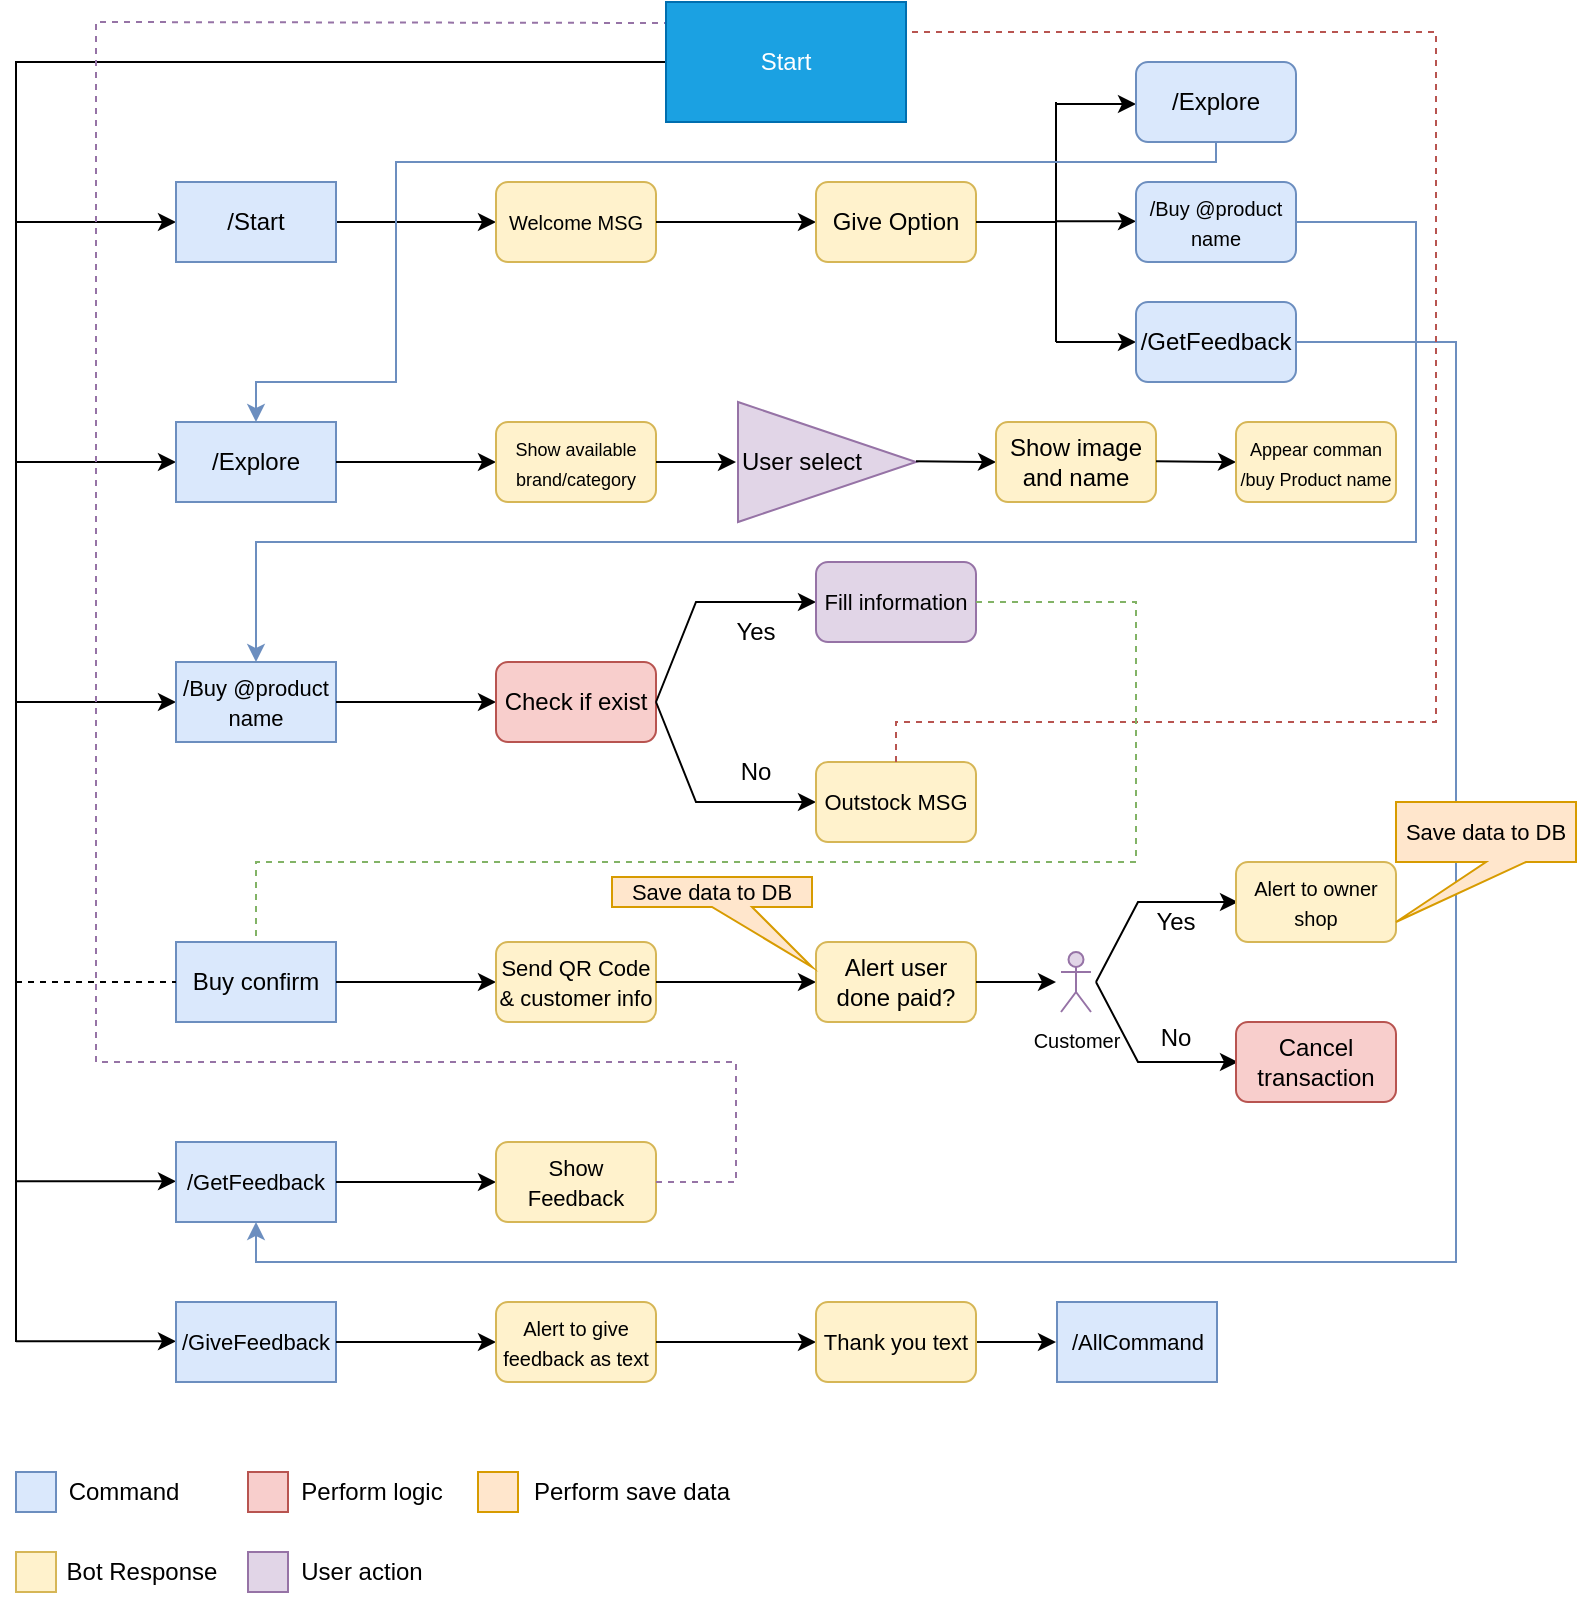 <mxfile version="24.3.1" type="github">
  <diagram name="Page-1" id="3qRTYB-W6DVtZSkNG54B">
    <mxGraphModel dx="989" dy="514" grid="1" gridSize="10" guides="1" tooltips="1" connect="1" arrows="1" fold="1" page="1" pageScale="1" pageWidth="850" pageHeight="1100" math="0" shadow="0">
      <root>
        <mxCell id="0" />
        <mxCell id="1" parent="0" />
        <mxCell id="3gx5oRPi2DEivFw2YjSp-3" value="" style="endArrow=none;html=1;rounded=0;entryX=0;entryY=0.5;entryDx=0;entryDy=0;" edge="1" parent="1">
          <mxGeometry width="50" height="50" relative="1" as="geometry">
            <mxPoint x="40" y="680" as="sourcePoint" />
            <mxPoint x="365" y="40" as="targetPoint" />
            <Array as="points">
              <mxPoint x="40" y="40" />
            </Array>
          </mxGeometry>
        </mxCell>
        <mxCell id="3gx5oRPi2DEivFw2YjSp-4" value="" style="endArrow=classic;html=1;rounded=0;" edge="1" parent="1">
          <mxGeometry width="50" height="50" relative="1" as="geometry">
            <mxPoint x="40" y="120" as="sourcePoint" />
            <mxPoint x="120" y="120" as="targetPoint" />
          </mxGeometry>
        </mxCell>
        <mxCell id="3gx5oRPi2DEivFw2YjSp-6" value="" style="endArrow=classic;html=1;rounded=0;exitX=1;exitY=0.5;exitDx=0;exitDy=0;" edge="1" parent="1">
          <mxGeometry width="50" height="50" relative="1" as="geometry">
            <mxPoint x="200" y="120" as="sourcePoint" />
            <mxPoint x="280" y="120" as="targetPoint" />
          </mxGeometry>
        </mxCell>
        <mxCell id="3gx5oRPi2DEivFw2YjSp-7" value="&lt;font style=&quot;font-size: 10px;&quot;&gt;Welcome MSG&lt;/font&gt;" style="rounded=1;whiteSpace=wrap;html=1;fillColor=#fff2cc;strokeColor=#d6b656;" vertex="1" parent="1">
          <mxGeometry x="280" y="100" width="80" height="40" as="geometry" />
        </mxCell>
        <mxCell id="3gx5oRPi2DEivFw2YjSp-9" value="" style="endArrow=classic;html=1;rounded=0;exitX=1;exitY=0.5;exitDx=0;exitDy=0;" edge="1" parent="1" source="3gx5oRPi2DEivFw2YjSp-7">
          <mxGeometry width="50" height="50" relative="1" as="geometry">
            <mxPoint x="400" y="120" as="sourcePoint" />
            <mxPoint x="440" y="120" as="targetPoint" />
          </mxGeometry>
        </mxCell>
        <mxCell id="3gx5oRPi2DEivFw2YjSp-10" value="Give Option" style="rounded=1;whiteSpace=wrap;html=1;fillColor=#fff2cc;strokeColor=#d6b656;" vertex="1" parent="1">
          <mxGeometry x="440" y="100" width="80" height="40" as="geometry" />
        </mxCell>
        <mxCell id="3gx5oRPi2DEivFw2YjSp-11" value="" style="endArrow=none;html=1;rounded=0;" edge="1" parent="1">
          <mxGeometry width="50" height="50" relative="1" as="geometry">
            <mxPoint x="560" y="180" as="sourcePoint" />
            <mxPoint x="560" y="60" as="targetPoint" />
          </mxGeometry>
        </mxCell>
        <mxCell id="3gx5oRPi2DEivFw2YjSp-13" value="" style="endArrow=none;html=1;rounded=0;exitX=1;exitY=0.5;exitDx=0;exitDy=0;" edge="1" parent="1" source="3gx5oRPi2DEivFw2YjSp-10">
          <mxGeometry width="50" height="50" relative="1" as="geometry">
            <mxPoint x="520" y="180" as="sourcePoint" />
            <mxPoint x="560" y="120" as="targetPoint" />
          </mxGeometry>
        </mxCell>
        <mxCell id="3gx5oRPi2DEivFw2YjSp-14" value="" style="endArrow=classic;html=1;rounded=0;" edge="1" parent="1">
          <mxGeometry width="50" height="50" relative="1" as="geometry">
            <mxPoint x="560" y="61" as="sourcePoint" />
            <mxPoint x="600" y="61" as="targetPoint" />
          </mxGeometry>
        </mxCell>
        <mxCell id="3gx5oRPi2DEivFw2YjSp-15" value="" style="endArrow=classic;html=1;rounded=0;" edge="1" parent="1">
          <mxGeometry width="50" height="50" relative="1" as="geometry">
            <mxPoint x="560" y="119.66" as="sourcePoint" />
            <mxPoint x="600" y="119.66" as="targetPoint" />
          </mxGeometry>
        </mxCell>
        <mxCell id="3gx5oRPi2DEivFw2YjSp-16" value="" style="endArrow=classic;html=1;rounded=0;" edge="1" parent="1">
          <mxGeometry width="50" height="50" relative="1" as="geometry">
            <mxPoint x="560" y="180" as="sourcePoint" />
            <mxPoint x="600" y="180" as="targetPoint" />
          </mxGeometry>
        </mxCell>
        <mxCell id="3gx5oRPi2DEivFw2YjSp-108" style="edgeStyle=orthogonalEdgeStyle;rounded=0;orthogonalLoop=1;jettySize=auto;html=1;entryX=0.5;entryY=0;entryDx=0;entryDy=0;fillColor=#dae8fc;strokeColor=#6c8ebf;" edge="1" parent="1" source="3gx5oRPi2DEivFw2YjSp-17" target="3gx5oRPi2DEivFw2YjSp-21">
          <mxGeometry relative="1" as="geometry">
            <Array as="points">
              <mxPoint x="640" y="90" />
              <mxPoint x="230" y="90" />
              <mxPoint x="230" y="200" />
              <mxPoint x="160" y="200" />
            </Array>
          </mxGeometry>
        </mxCell>
        <mxCell id="3gx5oRPi2DEivFw2YjSp-17" value="/Explore" style="rounded=1;whiteSpace=wrap;html=1;fillColor=#dae8fc;strokeColor=#6c8ebf;" vertex="1" parent="1">
          <mxGeometry x="600" y="40" width="80" height="40" as="geometry" />
        </mxCell>
        <mxCell id="3gx5oRPi2DEivFw2YjSp-111" style="edgeStyle=orthogonalEdgeStyle;rounded=0;orthogonalLoop=1;jettySize=auto;html=1;entryX=0.5;entryY=0;entryDx=0;entryDy=0;fillColor=#dae8fc;strokeColor=#6c8ebf;" edge="1" parent="1" source="3gx5oRPi2DEivFw2YjSp-18" target="3gx5oRPi2DEivFw2YjSp-32">
          <mxGeometry relative="1" as="geometry">
            <Array as="points">
              <mxPoint x="740" y="120" />
              <mxPoint x="740" y="280" />
              <mxPoint x="160" y="280" />
            </Array>
          </mxGeometry>
        </mxCell>
        <mxCell id="3gx5oRPi2DEivFw2YjSp-18" value="&lt;font style=&quot;font-size: 10px;&quot;&gt;/Buy @product name&lt;/font&gt;" style="rounded=1;whiteSpace=wrap;html=1;fillColor=#dae8fc;strokeColor=#6c8ebf;" vertex="1" parent="1">
          <mxGeometry x="600" y="100" width="80" height="40" as="geometry" />
        </mxCell>
        <mxCell id="3gx5oRPi2DEivFw2YjSp-113" style="edgeStyle=orthogonalEdgeStyle;rounded=0;orthogonalLoop=1;jettySize=auto;html=1;entryX=0.5;entryY=1;entryDx=0;entryDy=0;exitX=1;exitY=0.5;exitDx=0;exitDy=0;fillColor=#dae8fc;strokeColor=#6c8ebf;" edge="1" parent="1" source="3gx5oRPi2DEivFw2YjSp-19" target="3gx5oRPi2DEivFw2YjSp-70">
          <mxGeometry relative="1" as="geometry">
            <mxPoint x="60" y="590" as="targetPoint" />
            <mxPoint x="636" y="200" as="sourcePoint" />
            <Array as="points">
              <mxPoint x="760" y="180" />
              <mxPoint x="760" y="640" />
              <mxPoint x="160" y="640" />
            </Array>
          </mxGeometry>
        </mxCell>
        <mxCell id="3gx5oRPi2DEivFw2YjSp-19" value="/GetFeedback" style="rounded=1;whiteSpace=wrap;html=1;fillColor=#dae8fc;strokeColor=#6c8ebf;" vertex="1" parent="1">
          <mxGeometry x="600" y="160" width="80" height="40" as="geometry" />
        </mxCell>
        <mxCell id="3gx5oRPi2DEivFw2YjSp-20" value="" style="endArrow=classic;html=1;rounded=0;" edge="1" parent="1">
          <mxGeometry width="50" height="50" relative="1" as="geometry">
            <mxPoint x="40" y="240" as="sourcePoint" />
            <mxPoint x="120" y="240" as="targetPoint" />
          </mxGeometry>
        </mxCell>
        <mxCell id="3gx5oRPi2DEivFw2YjSp-21" value="/Explore" style="rounded=0;whiteSpace=wrap;html=1;fillColor=#dae8fc;strokeColor=#6c8ebf;" vertex="1" parent="1">
          <mxGeometry x="120" y="220" width="80" height="40" as="geometry" />
        </mxCell>
        <mxCell id="3gx5oRPi2DEivFw2YjSp-22" value="" style="endArrow=classic;html=1;rounded=0;exitX=1;exitY=0.5;exitDx=0;exitDy=0;" edge="1" parent="1">
          <mxGeometry width="50" height="50" relative="1" as="geometry">
            <mxPoint x="200" y="240" as="sourcePoint" />
            <mxPoint x="280" y="240" as="targetPoint" />
          </mxGeometry>
        </mxCell>
        <mxCell id="3gx5oRPi2DEivFw2YjSp-23" value="&lt;font style=&quot;font-size: 9px;&quot;&gt;Show available brand/category&lt;/font&gt;" style="rounded=1;whiteSpace=wrap;html=1;fillColor=#fff2cc;strokeColor=#d6b656;" vertex="1" parent="1">
          <mxGeometry x="280" y="220" width="80" height="40" as="geometry" />
        </mxCell>
        <mxCell id="3gx5oRPi2DEivFw2YjSp-24" value="" style="endArrow=classic;html=1;rounded=0;exitX=1;exitY=0.5;exitDx=0;exitDy=0;" edge="1" parent="1" source="3gx5oRPi2DEivFw2YjSp-23">
          <mxGeometry width="50" height="50" relative="1" as="geometry">
            <mxPoint x="380" y="280" as="sourcePoint" />
            <mxPoint x="400" y="240" as="targetPoint" />
          </mxGeometry>
        </mxCell>
        <mxCell id="3gx5oRPi2DEivFw2YjSp-27" value="User select" style="triangle;whiteSpace=wrap;html=1;align=left;fillColor=#e1d5e7;strokeColor=#9673a6;" vertex="1" parent="1">
          <mxGeometry x="401" y="210" width="89" height="60" as="geometry" />
        </mxCell>
        <mxCell id="3gx5oRPi2DEivFw2YjSp-28" value="" style="endArrow=classic;html=1;rounded=0;exitX=1;exitY=0.5;exitDx=0;exitDy=0;" edge="1" parent="1">
          <mxGeometry width="50" height="50" relative="1" as="geometry">
            <mxPoint x="490" y="239.66" as="sourcePoint" />
            <mxPoint x="530" y="240" as="targetPoint" />
          </mxGeometry>
        </mxCell>
        <mxCell id="3gx5oRPi2DEivFw2YjSp-30" value="Show image and name" style="rounded=1;whiteSpace=wrap;html=1;fillColor=#fff2cc;strokeColor=#d6b656;" vertex="1" parent="1">
          <mxGeometry x="530" y="220" width="80" height="40" as="geometry" />
        </mxCell>
        <mxCell id="3gx5oRPi2DEivFw2YjSp-31" value="" style="endArrow=classic;html=1;rounded=0;" edge="1" parent="1">
          <mxGeometry width="50" height="50" relative="1" as="geometry">
            <mxPoint x="40" y="360" as="sourcePoint" />
            <mxPoint x="120" y="360" as="targetPoint" />
          </mxGeometry>
        </mxCell>
        <mxCell id="3gx5oRPi2DEivFw2YjSp-32" value="&lt;font style=&quot;font-size: 11px;&quot;&gt;/Buy @product name&lt;/font&gt;" style="rounded=0;whiteSpace=wrap;html=1;fillColor=#dae8fc;strokeColor=#6c8ebf;" vertex="1" parent="1">
          <mxGeometry x="120" y="340" width="80" height="40" as="geometry" />
        </mxCell>
        <mxCell id="3gx5oRPi2DEivFw2YjSp-34" value="" style="endArrow=classic;html=1;rounded=0;exitX=1;exitY=0.5;exitDx=0;exitDy=0;" edge="1" parent="1">
          <mxGeometry width="50" height="50" relative="1" as="geometry">
            <mxPoint x="200" y="360" as="sourcePoint" />
            <mxPoint x="280" y="360" as="targetPoint" />
          </mxGeometry>
        </mxCell>
        <mxCell id="3gx5oRPi2DEivFw2YjSp-35" value="Check if exist" style="rounded=1;whiteSpace=wrap;html=1;fillColor=#f8cecc;strokeColor=#b85450;" vertex="1" parent="1">
          <mxGeometry x="280" y="340" width="80" height="40" as="geometry" />
        </mxCell>
        <mxCell id="3gx5oRPi2DEivFw2YjSp-36" value="" style="endArrow=classic;html=1;rounded=0;" edge="1" parent="1">
          <mxGeometry width="50" height="50" relative="1" as="geometry">
            <mxPoint x="360" y="360" as="sourcePoint" />
            <mxPoint x="440" y="310" as="targetPoint" />
            <Array as="points">
              <mxPoint x="380" y="310" />
            </Array>
          </mxGeometry>
        </mxCell>
        <mxCell id="3gx5oRPi2DEivFw2YjSp-39" value="" style="endArrow=classic;html=1;rounded=0;exitX=1;exitY=0.5;exitDx=0;exitDy=0;" edge="1" parent="1" source="3gx5oRPi2DEivFw2YjSp-35">
          <mxGeometry width="50" height="50" relative="1" as="geometry">
            <mxPoint x="365" y="385" as="sourcePoint" />
            <mxPoint x="440" y="410" as="targetPoint" />
            <Array as="points">
              <mxPoint x="380" y="410" />
            </Array>
          </mxGeometry>
        </mxCell>
        <mxCell id="3gx5oRPi2DEivFw2YjSp-41" value="&lt;font style=&quot;font-size: 11px;&quot;&gt;Fill information&lt;/font&gt;" style="rounded=1;whiteSpace=wrap;html=1;fillColor=#e1d5e7;strokeColor=#9673a6;" vertex="1" parent="1">
          <mxGeometry x="440" y="290" width="80" height="40" as="geometry" />
        </mxCell>
        <mxCell id="3gx5oRPi2DEivFw2YjSp-42" value="&lt;font style=&quot;font-size: 11px;&quot;&gt;Outstock MSG&lt;/font&gt;" style="rounded=1;whiteSpace=wrap;html=1;fillColor=#fff2cc;strokeColor=#d6b656;" vertex="1" parent="1">
          <mxGeometry x="440" y="390" width="80" height="40" as="geometry" />
        </mxCell>
        <mxCell id="3gx5oRPi2DEivFw2YjSp-43" value="Yes" style="text;html=1;align=center;verticalAlign=middle;whiteSpace=wrap;rounded=0;" vertex="1" parent="1">
          <mxGeometry x="380" y="310" width="60" height="30" as="geometry" />
        </mxCell>
        <mxCell id="3gx5oRPi2DEivFw2YjSp-47" value="No" style="text;html=1;align=center;verticalAlign=middle;whiteSpace=wrap;rounded=0;" vertex="1" parent="1">
          <mxGeometry x="380" y="380" width="60" height="30" as="geometry" />
        </mxCell>
        <mxCell id="3gx5oRPi2DEivFw2YjSp-49" value="" style="endArrow=none;dashed=1;html=1;rounded=0;entryX=1;entryY=0.25;entryDx=0;entryDy=0;fillColor=#f8cecc;strokeColor=#b85450;" edge="1" parent="1">
          <mxGeometry width="50" height="50" relative="1" as="geometry">
            <mxPoint x="480" y="390" as="sourcePoint" />
            <mxPoint x="485.0" y="25" as="targetPoint" />
            <Array as="points">
              <mxPoint x="480" y="390" />
              <mxPoint x="480" y="370" />
              <mxPoint x="520" y="370" />
              <mxPoint x="750" y="370" />
              <mxPoint x="750" y="25" />
            </Array>
          </mxGeometry>
        </mxCell>
        <mxCell id="3gx5oRPi2DEivFw2YjSp-51" value="Buy confirm" style="rounded=0;whiteSpace=wrap;html=1;fillColor=#dae8fc;strokeColor=#6c8ebf;" vertex="1" parent="1">
          <mxGeometry x="120" y="480" width="80" height="40" as="geometry" />
        </mxCell>
        <mxCell id="3gx5oRPi2DEivFw2YjSp-52" value="" style="endArrow=classic;html=1;rounded=0;exitX=1;exitY=0.5;exitDx=0;exitDy=0;" edge="1" parent="1">
          <mxGeometry width="50" height="50" relative="1" as="geometry">
            <mxPoint x="200" y="500" as="sourcePoint" />
            <mxPoint x="280" y="500" as="targetPoint" />
          </mxGeometry>
        </mxCell>
        <mxCell id="3gx5oRPi2DEivFw2YjSp-53" value="&lt;font style=&quot;font-size: 11px;&quot;&gt;Send QR Code &amp;amp; customer info&lt;/font&gt;" style="rounded=1;whiteSpace=wrap;html=1;fillColor=#fff2cc;strokeColor=#d6b656;" vertex="1" parent="1">
          <mxGeometry x="280" y="480" width="80" height="40" as="geometry" />
        </mxCell>
        <mxCell id="3gx5oRPi2DEivFw2YjSp-54" value="" style="endArrow=classic;html=1;rounded=0;exitX=1;exitY=0.5;exitDx=0;exitDy=0;" edge="1" parent="1" source="3gx5oRPi2DEivFw2YjSp-53">
          <mxGeometry width="50" height="50" relative="1" as="geometry">
            <mxPoint x="380" y="520" as="sourcePoint" />
            <mxPoint x="440" y="500" as="targetPoint" />
          </mxGeometry>
        </mxCell>
        <mxCell id="3gx5oRPi2DEivFw2YjSp-55" value="Alert user done paid?" style="rounded=1;whiteSpace=wrap;html=1;fillColor=#fff2cc;strokeColor=#d6b656;" vertex="1" parent="1">
          <mxGeometry x="440" y="480" width="80" height="40" as="geometry" />
        </mxCell>
        <mxCell id="3gx5oRPi2DEivFw2YjSp-56" value="&lt;font style=&quot;font-size: 10px;&quot;&gt;Customer&lt;/font&gt;" style="shape=umlActor;verticalLabelPosition=bottom;verticalAlign=top;html=1;outlineConnect=0;fillColor=#e1d5e7;strokeColor=#9673a6;" vertex="1" parent="1">
          <mxGeometry x="562.5" y="485" width="15" height="30" as="geometry" />
        </mxCell>
        <mxCell id="3gx5oRPi2DEivFw2YjSp-57" value="" style="endArrow=classic;html=1;rounded=0;exitX=1;exitY=0.5;exitDx=0;exitDy=0;" edge="1" parent="1" source="3gx5oRPi2DEivFw2YjSp-55">
          <mxGeometry width="50" height="50" relative="1" as="geometry">
            <mxPoint x="500" y="570" as="sourcePoint" />
            <mxPoint x="560" y="500" as="targetPoint" />
          </mxGeometry>
        </mxCell>
        <mxCell id="3gx5oRPi2DEivFw2YjSp-58" value="" style="endArrow=classic;html=1;rounded=0;" edge="1" parent="1">
          <mxGeometry width="50" height="50" relative="1" as="geometry">
            <mxPoint x="580" y="500" as="sourcePoint" />
            <mxPoint x="651" y="460" as="targetPoint" />
            <Array as="points">
              <mxPoint x="601" y="460" />
            </Array>
          </mxGeometry>
        </mxCell>
        <mxCell id="3gx5oRPi2DEivFw2YjSp-59" value="" style="endArrow=classic;html=1;rounded=0;" edge="1" parent="1">
          <mxGeometry width="50" height="50" relative="1" as="geometry">
            <mxPoint x="580" y="500" as="sourcePoint" />
            <mxPoint x="651" y="540" as="targetPoint" />
            <Array as="points">
              <mxPoint x="601" y="540" />
            </Array>
          </mxGeometry>
        </mxCell>
        <mxCell id="3gx5oRPi2DEivFw2YjSp-60" value="Yes" style="text;html=1;align=center;verticalAlign=middle;whiteSpace=wrap;rounded=0;" vertex="1" parent="1">
          <mxGeometry x="590" y="455" width="60" height="30" as="geometry" />
        </mxCell>
        <mxCell id="3gx5oRPi2DEivFw2YjSp-61" value="No" style="text;html=1;align=center;verticalAlign=middle;whiteSpace=wrap;rounded=0;" vertex="1" parent="1">
          <mxGeometry x="590" y="513" width="60" height="30" as="geometry" />
        </mxCell>
        <mxCell id="3gx5oRPi2DEivFw2YjSp-63" value="&lt;font style=&quot;font-size: 10px;&quot;&gt;Alert to owner shop&lt;/font&gt;" style="rounded=1;whiteSpace=wrap;html=1;fillColor=#fff2cc;strokeColor=#d6b656;" vertex="1" parent="1">
          <mxGeometry x="650" y="440" width="80" height="40" as="geometry" />
        </mxCell>
        <mxCell id="3gx5oRPi2DEivFw2YjSp-67" value="Cancel transaction" style="rounded=1;whiteSpace=wrap;html=1;fillColor=#f8cecc;strokeColor=#b85450;" vertex="1" parent="1">
          <mxGeometry x="650" y="520" width="80" height="40" as="geometry" />
        </mxCell>
        <mxCell id="3gx5oRPi2DEivFw2YjSp-68" value="" style="endArrow=none;dashed=1;html=1;rounded=0;exitX=1;exitY=0.5;exitDx=0;exitDy=0;entryX=0.5;entryY=0;entryDx=0;entryDy=0;fillColor=#d5e8d4;strokeColor=#82b366;" edge="1" parent="1" source="3gx5oRPi2DEivFw2YjSp-41" target="3gx5oRPi2DEivFw2YjSp-51">
          <mxGeometry width="50" height="50" relative="1" as="geometry">
            <mxPoint x="550" y="320" as="sourcePoint" />
            <mxPoint x="240" y="470" as="targetPoint" />
            <Array as="points">
              <mxPoint x="600" y="310" />
              <mxPoint x="600" y="440" />
              <mxPoint x="160" y="440" />
            </Array>
          </mxGeometry>
        </mxCell>
        <mxCell id="3gx5oRPi2DEivFw2YjSp-69" value="" style="endArrow=classic;html=1;rounded=0;" edge="1" parent="1">
          <mxGeometry width="50" height="50" relative="1" as="geometry">
            <mxPoint x="40" y="599.66" as="sourcePoint" />
            <mxPoint x="120" y="599.66" as="targetPoint" />
          </mxGeometry>
        </mxCell>
        <mxCell id="3gx5oRPi2DEivFw2YjSp-70" value="&lt;font style=&quot;font-size: 11px;&quot;&gt;/GetFeedback&lt;/font&gt;" style="rounded=0;whiteSpace=wrap;html=1;fillColor=#dae8fc;strokeColor=#6c8ebf;" vertex="1" parent="1">
          <mxGeometry x="120" y="580" width="80" height="40" as="geometry" />
        </mxCell>
        <mxCell id="3gx5oRPi2DEivFw2YjSp-73" value="" style="endArrow=classic;html=1;rounded=0;exitX=1;exitY=0.5;exitDx=0;exitDy=0;" edge="1" parent="1">
          <mxGeometry width="50" height="50" relative="1" as="geometry">
            <mxPoint x="200" y="600" as="sourcePoint" />
            <mxPoint x="280" y="600" as="targetPoint" />
          </mxGeometry>
        </mxCell>
        <mxCell id="3gx5oRPi2DEivFw2YjSp-74" value="&lt;font style=&quot;font-size: 11px;&quot;&gt;Show Feedback&lt;/font&gt;" style="rounded=1;whiteSpace=wrap;html=1;fillColor=#fff2cc;strokeColor=#d6b656;" vertex="1" parent="1">
          <mxGeometry x="280" y="580" width="80" height="40" as="geometry" />
        </mxCell>
        <mxCell id="3gx5oRPi2DEivFw2YjSp-77" value="" style="endArrow=classic;html=1;rounded=0;" edge="1" parent="1">
          <mxGeometry width="50" height="50" relative="1" as="geometry">
            <mxPoint x="40" y="679.66" as="sourcePoint" />
            <mxPoint x="120" y="679.66" as="targetPoint" />
          </mxGeometry>
        </mxCell>
        <mxCell id="3gx5oRPi2DEivFw2YjSp-78" value="&lt;font style=&quot;font-size: 11px;&quot;&gt;/GiveFeedback&lt;/font&gt;" style="rounded=0;whiteSpace=wrap;html=1;fillColor=#dae8fc;strokeColor=#6c8ebf;" vertex="1" parent="1">
          <mxGeometry x="120" y="660" width="80" height="40" as="geometry" />
        </mxCell>
        <mxCell id="3gx5oRPi2DEivFw2YjSp-81" value="" style="endArrow=classic;html=1;rounded=0;exitX=1;exitY=0.5;exitDx=0;exitDy=0;" edge="1" parent="1">
          <mxGeometry width="50" height="50" relative="1" as="geometry">
            <mxPoint x="200" y="680" as="sourcePoint" />
            <mxPoint x="280" y="680" as="targetPoint" />
          </mxGeometry>
        </mxCell>
        <mxCell id="3gx5oRPi2DEivFw2YjSp-82" value="&lt;font style=&quot;font-size: 10px;&quot;&gt;Alert to give feedback as text&lt;/font&gt;" style="rounded=1;whiteSpace=wrap;html=1;fillColor=#fff2cc;strokeColor=#d6b656;" vertex="1" parent="1">
          <mxGeometry x="280" y="660" width="80" height="40" as="geometry" />
        </mxCell>
        <mxCell id="3gx5oRPi2DEivFw2YjSp-84" value="" style="endArrow=none;dashed=1;html=1;rounded=0;entryX=0.01;entryY=0.175;entryDx=0;entryDy=0;entryPerimeter=0;fillColor=#e1d5e7;strokeColor=#9673a6;" edge="1" parent="1">
          <mxGeometry width="50" height="50" relative="1" as="geometry">
            <mxPoint x="360" y="600" as="sourcePoint" />
            <mxPoint x="366.2" y="20.5" as="targetPoint" />
            <Array as="points">
              <mxPoint x="400" y="600" />
              <mxPoint x="400" y="540" />
              <mxPoint x="80" y="540" />
              <mxPoint x="80" y="20" />
            </Array>
          </mxGeometry>
        </mxCell>
        <mxCell id="3gx5oRPi2DEivFw2YjSp-86" value="" style="endArrow=classic;html=1;rounded=0;exitX=1;exitY=0.5;exitDx=0;exitDy=0;" edge="1" parent="1">
          <mxGeometry width="50" height="50" relative="1" as="geometry">
            <mxPoint x="360" y="680" as="sourcePoint" />
            <mxPoint x="440" y="680" as="targetPoint" />
          </mxGeometry>
        </mxCell>
        <mxCell id="3gx5oRPi2DEivFw2YjSp-116" style="edgeStyle=orthogonalEdgeStyle;rounded=0;orthogonalLoop=1;jettySize=auto;html=1;" edge="1" parent="1" source="3gx5oRPi2DEivFw2YjSp-87">
          <mxGeometry relative="1" as="geometry">
            <mxPoint x="560.0" y="680" as="targetPoint" />
          </mxGeometry>
        </mxCell>
        <mxCell id="3gx5oRPi2DEivFw2YjSp-87" value="&lt;font style=&quot;font-size: 11px;&quot;&gt;Thank you text&lt;/font&gt;" style="rounded=1;whiteSpace=wrap;html=1;fillColor=#fff2cc;strokeColor=#d6b656;" vertex="1" parent="1">
          <mxGeometry x="440" y="660" width="80" height="40" as="geometry" />
        </mxCell>
        <mxCell id="3gx5oRPi2DEivFw2YjSp-88" value="" style="endArrow=classic;html=1;rounded=0;exitX=1;exitY=0.5;exitDx=0;exitDy=0;" edge="1" parent="1">
          <mxGeometry width="50" height="50" relative="1" as="geometry">
            <mxPoint x="610" y="239.66" as="sourcePoint" />
            <mxPoint x="650" y="240" as="targetPoint" />
          </mxGeometry>
        </mxCell>
        <mxCell id="3gx5oRPi2DEivFw2YjSp-89" value="&lt;font style=&quot;font-size: 9px;&quot;&gt;Appear comman /buy Product name&lt;/font&gt;" style="rounded=1;whiteSpace=wrap;html=1;fillColor=#fff2cc;strokeColor=#d6b656;" vertex="1" parent="1">
          <mxGeometry x="650" y="220" width="80" height="40" as="geometry" />
        </mxCell>
        <mxCell id="3gx5oRPi2DEivFw2YjSp-91" value="" style="whiteSpace=wrap;html=1;aspect=fixed;fillColor=#dae8fc;strokeColor=#6c8ebf;" vertex="1" parent="1">
          <mxGeometry x="40" y="745" width="20" height="20" as="geometry" />
        </mxCell>
        <mxCell id="3gx5oRPi2DEivFw2YjSp-92" value="Command" style="text;html=1;align=center;verticalAlign=middle;whiteSpace=wrap;rounded=0;" vertex="1" parent="1">
          <mxGeometry x="64" y="740" width="60" height="30" as="geometry" />
        </mxCell>
        <mxCell id="3gx5oRPi2DEivFw2YjSp-93" value="" style="whiteSpace=wrap;html=1;aspect=fixed;fillColor=#fff2cc;strokeColor=#d6b656;" vertex="1" parent="1">
          <mxGeometry x="40" y="785" width="20" height="20" as="geometry" />
        </mxCell>
        <mxCell id="3gx5oRPi2DEivFw2YjSp-94" value="Bot Response" style="text;html=1;align=center;verticalAlign=middle;whiteSpace=wrap;rounded=0;" vertex="1" parent="1">
          <mxGeometry x="50" y="780" width="106" height="30" as="geometry" />
        </mxCell>
        <mxCell id="3gx5oRPi2DEivFw2YjSp-100" value="" style="whiteSpace=wrap;html=1;aspect=fixed;fillColor=#ffe6cc;strokeColor=#d79b00;" vertex="1" parent="1">
          <mxGeometry x="271" y="745" width="20" height="20" as="geometry" />
        </mxCell>
        <mxCell id="3gx5oRPi2DEivFw2YjSp-101" value="Perform save data" style="text;html=1;align=center;verticalAlign=middle;whiteSpace=wrap;rounded=0;" vertex="1" parent="1">
          <mxGeometry x="295" y="740" width="106" height="30" as="geometry" />
        </mxCell>
        <mxCell id="3gx5oRPi2DEivFw2YjSp-102" value="&lt;font style=&quot;font-size: 11px;&quot;&gt;Save data to DB&lt;/font&gt;" style="shape=callout;whiteSpace=wrap;html=1;perimeter=calloutPerimeter;position2=1;fillColor=#ffe6cc;strokeColor=#d79b00;rotation=0;" vertex="1" parent="1">
          <mxGeometry x="338" y="447.5" width="100" height="45" as="geometry" />
        </mxCell>
        <mxCell id="3gx5oRPi2DEivFw2YjSp-103" value="" style="whiteSpace=wrap;html=1;aspect=fixed;fillColor=#f8cecc;strokeColor=#b85450;" vertex="1" parent="1">
          <mxGeometry x="156" y="745" width="20" height="20" as="geometry" />
        </mxCell>
        <mxCell id="3gx5oRPi2DEivFw2YjSp-104" value="Perform logic" style="text;html=1;align=center;verticalAlign=middle;whiteSpace=wrap;rounded=0;" vertex="1" parent="1">
          <mxGeometry x="180" y="740" width="76" height="30" as="geometry" />
        </mxCell>
        <mxCell id="3gx5oRPi2DEivFw2YjSp-105" value="" style="whiteSpace=wrap;html=1;aspect=fixed;fillColor=#e1d5e7;strokeColor=#9673a6;" vertex="1" parent="1">
          <mxGeometry x="156" y="785" width="20" height="20" as="geometry" />
        </mxCell>
        <mxCell id="3gx5oRPi2DEivFw2YjSp-106" value="User action" style="text;html=1;align=center;verticalAlign=middle;whiteSpace=wrap;rounded=0;" vertex="1" parent="1">
          <mxGeometry x="180" y="780" width="66" height="30" as="geometry" />
        </mxCell>
        <mxCell id="3gx5oRPi2DEivFw2YjSp-107" value="" style="endArrow=none;dashed=1;html=1;rounded=0;entryX=0;entryY=0.5;entryDx=0;entryDy=0;" edge="1" parent="1" target="3gx5oRPi2DEivFw2YjSp-51">
          <mxGeometry width="50" height="50" relative="1" as="geometry">
            <mxPoint x="40" y="500" as="sourcePoint" />
            <mxPoint x="90" y="450" as="targetPoint" />
          </mxGeometry>
        </mxCell>
        <mxCell id="3gx5oRPi2DEivFw2YjSp-109" value="Start" style="rounded=0;whiteSpace=wrap;html=1;fillColor=#1ba1e2;fontColor=#ffffff;strokeColor=#006EAF;" vertex="1" parent="1">
          <mxGeometry x="365" y="10" width="120" height="60" as="geometry" />
        </mxCell>
        <mxCell id="3gx5oRPi2DEivFw2YjSp-110" value="/Start" style="rounded=0;whiteSpace=wrap;html=1;fillColor=#dae8fc;strokeColor=#6c8ebf;" vertex="1" parent="1">
          <mxGeometry x="120" y="100" width="80" height="40" as="geometry" />
        </mxCell>
        <mxCell id="3gx5oRPi2DEivFw2YjSp-114" value="&lt;font style=&quot;font-size: 11px;&quot;&gt;Save data to DB&lt;/font&gt;" style="shape=callout;whiteSpace=wrap;html=1;perimeter=calloutPerimeter;position2=0;fillColor=#ffe6cc;strokeColor=#d79b00;" vertex="1" parent="1">
          <mxGeometry x="730" y="410" width="90" height="60" as="geometry" />
        </mxCell>
        <mxCell id="3gx5oRPi2DEivFw2YjSp-118" value="&lt;font style=&quot;font-size: 11px;&quot;&gt;/AllCommand&lt;/font&gt;" style="rounded=0;whiteSpace=wrap;html=1;fillColor=#dae8fc;strokeColor=#6c8ebf;" vertex="1" parent="1">
          <mxGeometry x="560.5" y="660" width="80" height="40" as="geometry" />
        </mxCell>
      </root>
    </mxGraphModel>
  </diagram>
</mxfile>
